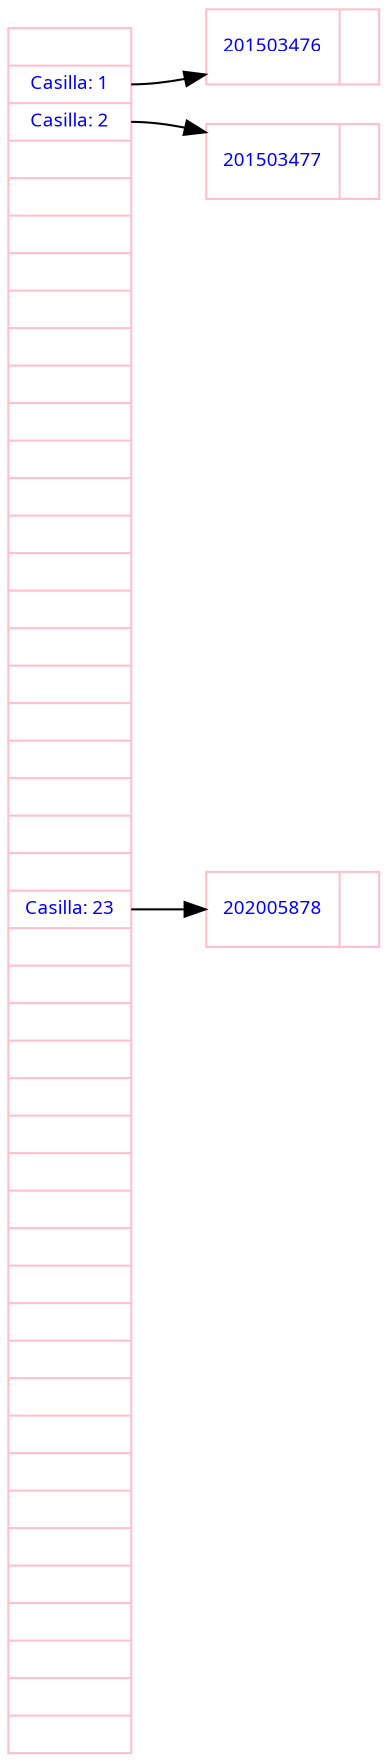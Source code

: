 digraph G{
 node[shape=record fontsize=9 fontcolor=blue color= pink fontname = Verdana];
 rankdir=LR;
nodeR[label="<p0>|<p1>Casilla: 1|<p2>Casilla: 2|<p3>|<p4>|<p5>|<p6>|<p7>|<p8>|<p9>|<p10>|<p11>|<p12>|<p13>|<p14>|<p15>|<p16>|<p17>|<p18>|<p19>|<p20>|<p21>|<p22>|<p23>Casilla: 23|<p24>|<p25>|<p26>|<p27>|<p28>|<p29>|<p30>|<p31>|<p32>|<p33>|<p34>|<p35>|<p36>|<p37>|<p38>|<p39>|<p40>|<p41>|<p42>|<p43>|<p44>|"];
node1[label="{<p0>201503476|}"];
nodeR:p1->node1;
node2[label="{<p0>201503477|}"];
nodeR:p2->node2;
node23[label="{<p0>202005878|}"];
nodeR:p23->node23;

}